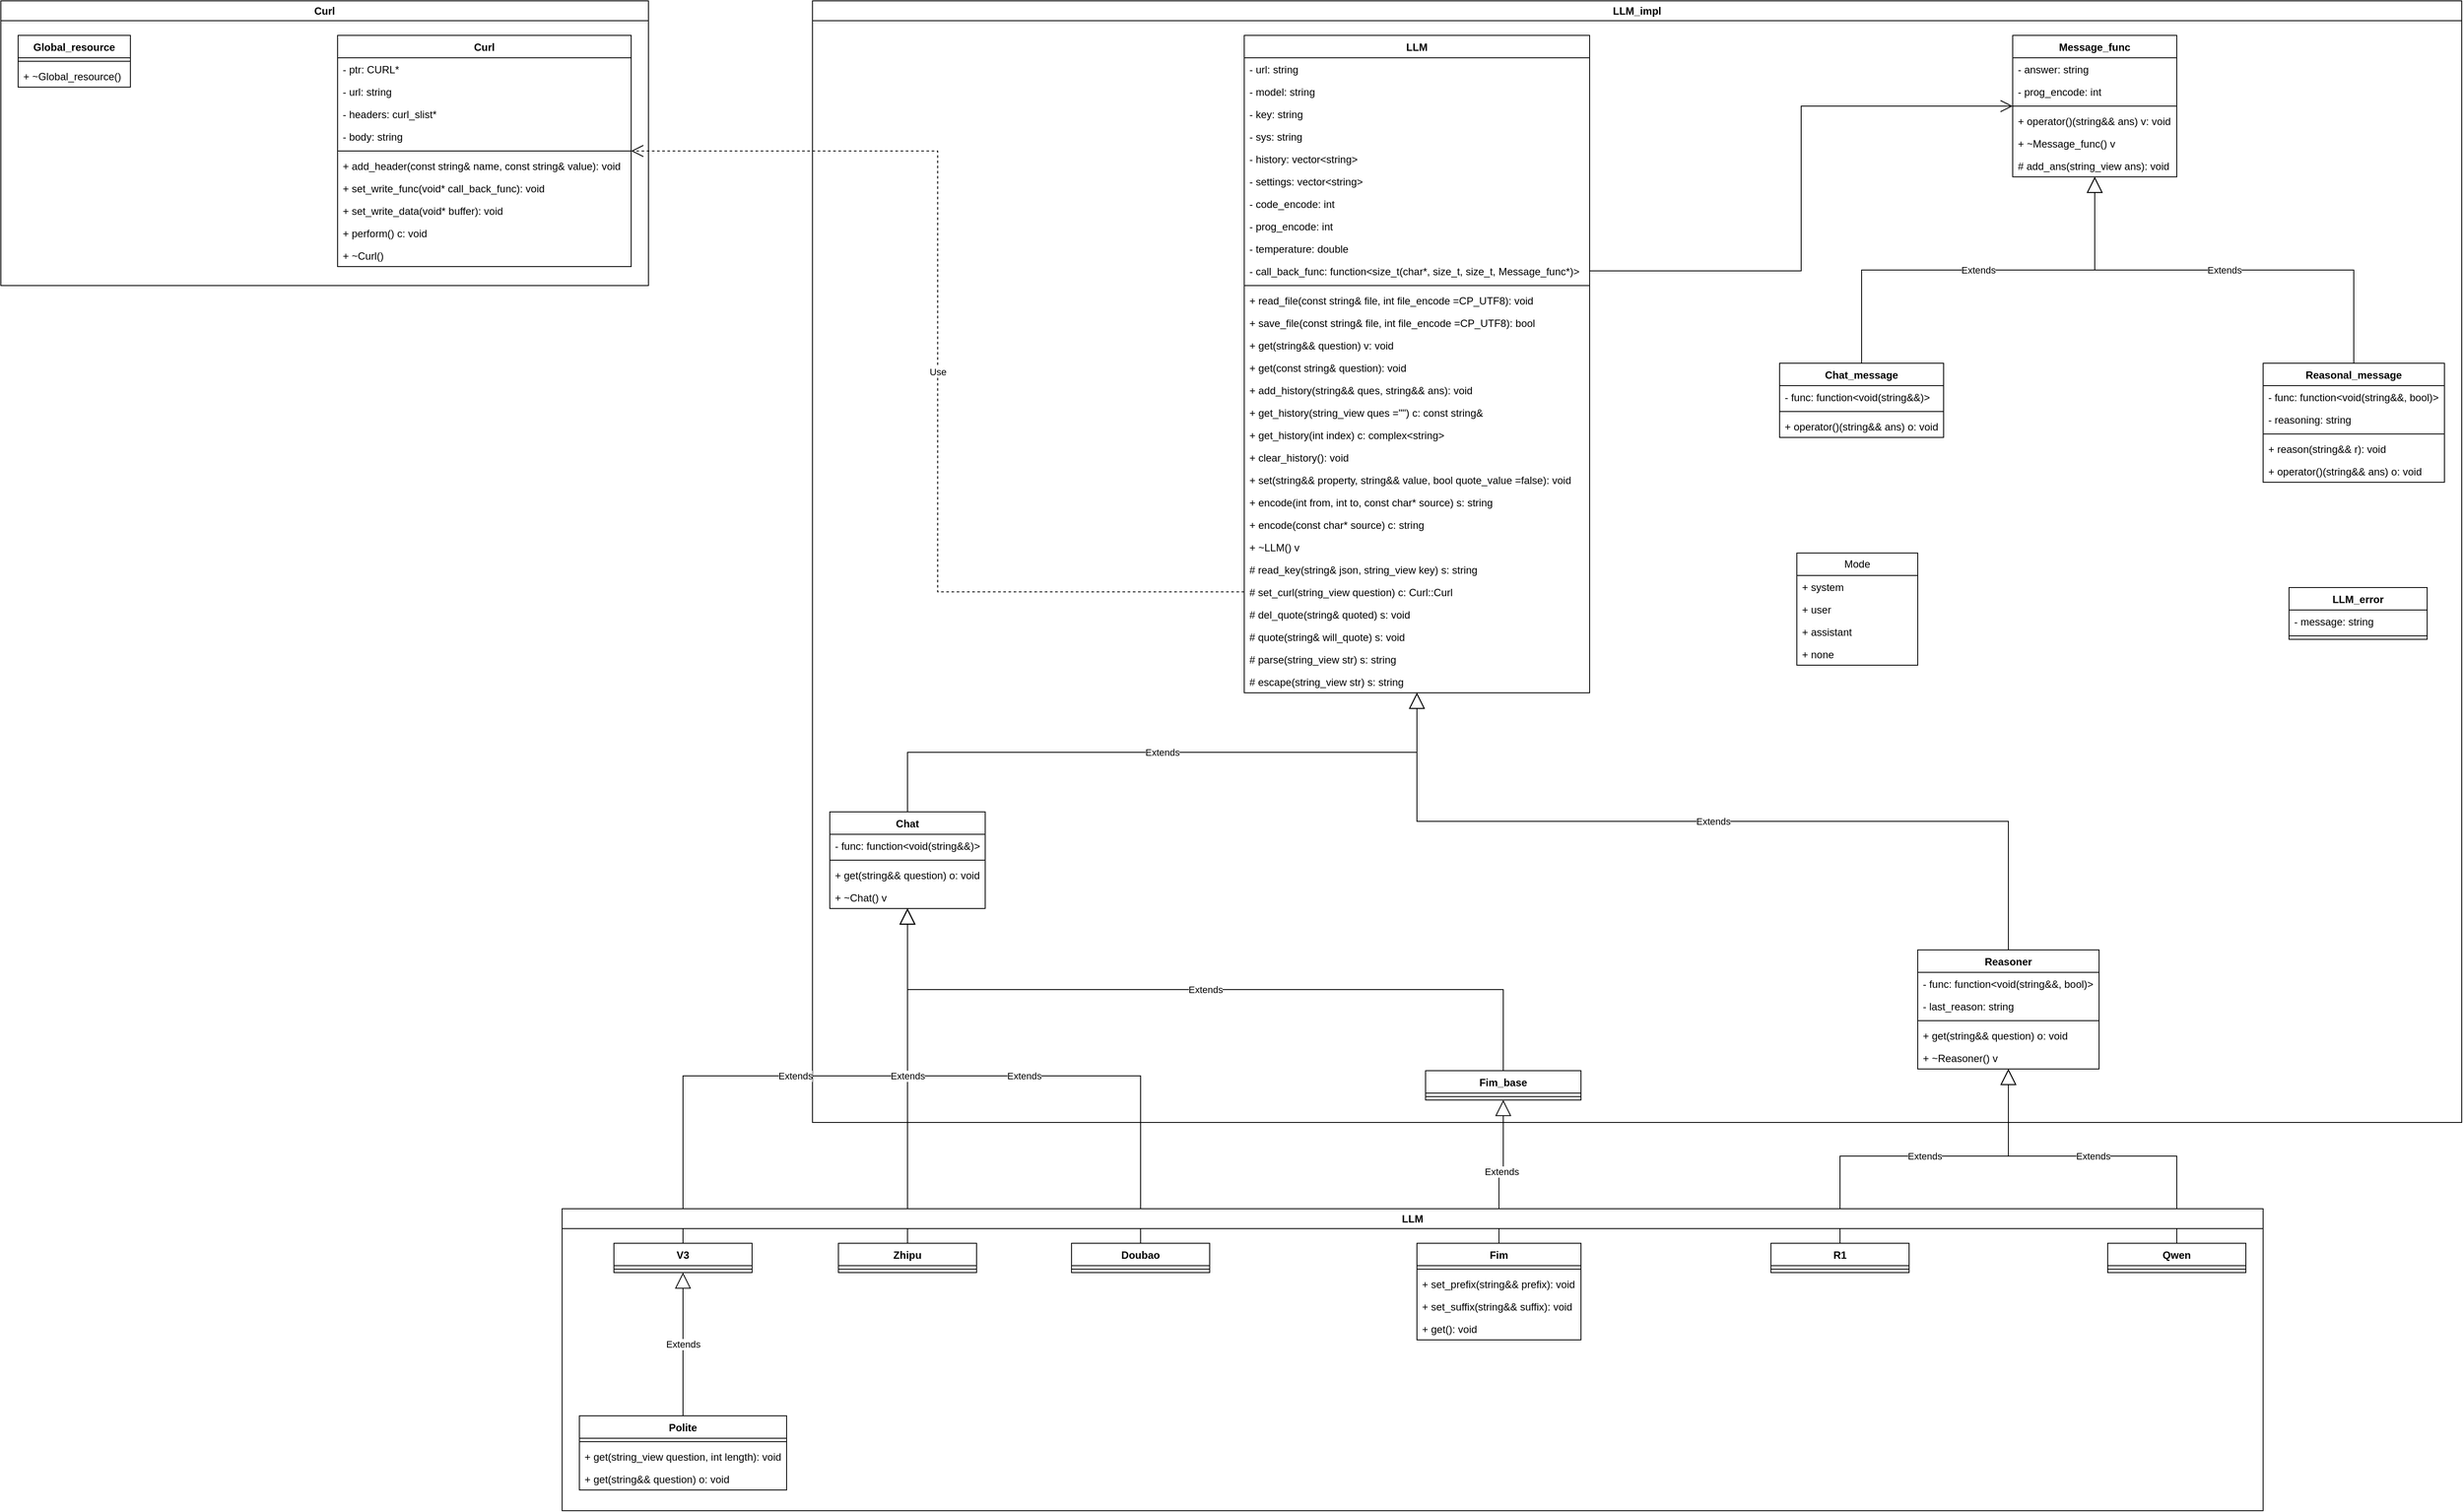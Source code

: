 <mxfile version="26.2.2">
  <diagram name="第 1 页" id="0Fz2xMqYiWQXHg6XFXgm">
    <mxGraphModel dx="1215" dy="722" grid="1" gridSize="10" guides="1" tooltips="1" connect="1" arrows="1" fold="1" page="1" pageScale="1" pageWidth="2890" pageHeight="1770" math="0" shadow="0">
      <root>
        <mxCell id="0" />
        <mxCell id="1" parent="0" />
        <mxCell id="ywsu2b5gY1GtUtESRe7v-1" value="LLM_impl" style="swimlane;whiteSpace=wrap;html=1;" parent="1" vertex="1">
          <mxGeometry x="960" y="10" width="1910" height="1300" as="geometry" />
        </mxCell>
        <mxCell id="ywsu2b5gY1GtUtESRe7v-17" value="LLM" style="swimlane;fontStyle=1;align=center;verticalAlign=top;childLayout=stackLayout;horizontal=1;startSize=26;horizontalStack=0;resizeParent=1;resizeParentMax=0;resizeLast=0;collapsible=1;marginBottom=0;whiteSpace=wrap;html=1;" parent="ywsu2b5gY1GtUtESRe7v-1" vertex="1">
          <mxGeometry x="500" y="40" width="400" height="762" as="geometry" />
        </mxCell>
        <mxCell id="ywsu2b5gY1GtUtESRe7v-41" value="- url: string" style="text;strokeColor=none;fillColor=none;align=left;verticalAlign=top;spacingLeft=4;spacingRight=4;overflow=hidden;rotatable=0;points=[[0,0.5],[1,0.5]];portConstraint=eastwest;whiteSpace=wrap;html=1;" parent="ywsu2b5gY1GtUtESRe7v-17" vertex="1">
          <mxGeometry y="26" width="400" height="26" as="geometry" />
        </mxCell>
        <mxCell id="ywsu2b5gY1GtUtESRe7v-42" value="- model: string" style="text;strokeColor=none;fillColor=none;align=left;verticalAlign=top;spacingLeft=4;spacingRight=4;overflow=hidden;rotatable=0;points=[[0,0.5],[1,0.5]];portConstraint=eastwest;whiteSpace=wrap;html=1;" parent="ywsu2b5gY1GtUtESRe7v-17" vertex="1">
          <mxGeometry y="52" width="400" height="26" as="geometry" />
        </mxCell>
        <mxCell id="ywsu2b5gY1GtUtESRe7v-13" value="- key: string" style="text;strokeColor=none;fillColor=none;align=left;verticalAlign=top;spacingLeft=4;spacingRight=4;overflow=hidden;rotatable=0;points=[[0,0.5],[1,0.5]];portConstraint=eastwest;whiteSpace=wrap;html=1;" parent="ywsu2b5gY1GtUtESRe7v-17" vertex="1">
          <mxGeometry y="78" width="400" height="26" as="geometry" />
        </mxCell>
        <mxCell id="ywsu2b5gY1GtUtESRe7v-10" value="- sys: string" style="text;strokeColor=none;fillColor=none;align=left;verticalAlign=top;spacingLeft=4;spacingRight=4;overflow=hidden;rotatable=0;points=[[0,0.5],[1,0.5]];portConstraint=eastwest;whiteSpace=wrap;html=1;" parent="ywsu2b5gY1GtUtESRe7v-17" vertex="1">
          <mxGeometry y="104" width="400" height="26" as="geometry" />
        </mxCell>
        <mxCell id="ywsu2b5gY1GtUtESRe7v-11" value="- history: vector&amp;lt;string&amp;gt;" style="text;strokeColor=none;fillColor=none;align=left;verticalAlign=top;spacingLeft=4;spacingRight=4;overflow=hidden;rotatable=0;points=[[0,0.5],[1,0.5]];portConstraint=eastwest;whiteSpace=wrap;html=1;" parent="ywsu2b5gY1GtUtESRe7v-17" vertex="1">
          <mxGeometry y="130" width="400" height="26" as="geometry" />
        </mxCell>
        <mxCell id="w2g_JNVMpqsvYqqWamAe-5" value="- settings: vector&amp;lt;string&amp;gt;" style="text;strokeColor=none;fillColor=none;align=left;verticalAlign=top;spacingLeft=4;spacingRight=4;overflow=hidden;rotatable=0;points=[[0,0.5],[1,0.5]];portConstraint=eastwest;whiteSpace=wrap;html=1;" parent="ywsu2b5gY1GtUtESRe7v-17" vertex="1">
          <mxGeometry y="156" width="400" height="26" as="geometry" />
        </mxCell>
        <mxCell id="ywsu2b5gY1GtUtESRe7v-21" value="- code_encode: int" style="text;strokeColor=none;fillColor=none;align=left;verticalAlign=top;spacingLeft=4;spacingRight=4;overflow=hidden;rotatable=0;points=[[0,0.5],[1,0.5]];portConstraint=eastwest;whiteSpace=wrap;html=1;" parent="ywsu2b5gY1GtUtESRe7v-17" vertex="1">
          <mxGeometry y="182" width="400" height="26" as="geometry" />
        </mxCell>
        <mxCell id="ywsu2b5gY1GtUtESRe7v-22" value="- prog_encode: int" style="text;strokeColor=none;fillColor=none;align=left;verticalAlign=top;spacingLeft=4;spacingRight=4;overflow=hidden;rotatable=0;points=[[0,0.5],[1,0.5]];portConstraint=eastwest;whiteSpace=wrap;html=1;" parent="ywsu2b5gY1GtUtESRe7v-17" vertex="1">
          <mxGeometry y="208" width="400" height="26" as="geometry" />
        </mxCell>
        <mxCell id="Sbwy4haZQLD8LaejK8hg-5" value="- temperature: double" style="text;strokeColor=none;fillColor=none;align=left;verticalAlign=top;spacingLeft=4;spacingRight=4;overflow=hidden;rotatable=0;points=[[0,0.5],[1,0.5]];portConstraint=eastwest;whiteSpace=wrap;html=1;" parent="ywsu2b5gY1GtUtESRe7v-17" vertex="1">
          <mxGeometry y="234" width="400" height="26" as="geometry" />
        </mxCell>
        <mxCell id="w2g_JNVMpqsvYqqWamAe-3" value="- call_back_func: function&amp;lt;size_t(char*, size_t, size_t, Message_func*)&amp;gt;" style="text;strokeColor=none;fillColor=none;align=left;verticalAlign=top;spacingLeft=4;spacingRight=4;overflow=hidden;rotatable=0;points=[[0,0.5],[1,0.5]];portConstraint=eastwest;whiteSpace=wrap;html=1;" parent="ywsu2b5gY1GtUtESRe7v-17" vertex="1">
          <mxGeometry y="260" width="400" height="26" as="geometry" />
        </mxCell>
        <mxCell id="ywsu2b5gY1GtUtESRe7v-19" value="" style="line;strokeWidth=1;fillColor=none;align=left;verticalAlign=middle;spacingTop=-1;spacingLeft=3;spacingRight=3;rotatable=0;labelPosition=right;points=[];portConstraint=eastwest;strokeColor=inherit;" parent="ywsu2b5gY1GtUtESRe7v-17" vertex="1">
          <mxGeometry y="286" width="400" height="8" as="geometry" />
        </mxCell>
        <mxCell id="ZyiQpBQJQdyLQ-2Li9T6-1" value="+ read_file(const string&amp;amp; file, int file_encode =CP_UTF8): void" style="text;strokeColor=none;fillColor=none;align=left;verticalAlign=top;spacingLeft=4;spacingRight=4;overflow=hidden;rotatable=0;points=[[0,0.5],[1,0.5]];portConstraint=eastwest;whiteSpace=wrap;html=1;" parent="ywsu2b5gY1GtUtESRe7v-17" vertex="1">
          <mxGeometry y="294" width="400" height="26" as="geometry" />
        </mxCell>
        <mxCell id="Ejq6nPaKFPBVBMgD5BV8-4" value="+ save_file(const string&amp;amp; file, int file_encode =CP_UTF8): bool" style="text;strokeColor=none;fillColor=none;align=left;verticalAlign=top;spacingLeft=4;spacingRight=4;overflow=hidden;rotatable=0;points=[[0,0.5],[1,0.5]];portConstraint=eastwest;whiteSpace=wrap;html=1;" parent="ywsu2b5gY1GtUtESRe7v-17" vertex="1">
          <mxGeometry y="320" width="400" height="26" as="geometry" />
        </mxCell>
        <mxCell id="ywsu2b5gY1GtUtESRe7v-15" value="+ get(string&amp;amp;&amp;amp; question) v: void" style="text;strokeColor=none;fillColor=none;align=left;verticalAlign=top;spacingLeft=4;spacingRight=4;overflow=hidden;rotatable=0;points=[[0,0.5],[1,0.5]];portConstraint=eastwest;whiteSpace=wrap;html=1;" parent="ywsu2b5gY1GtUtESRe7v-17" vertex="1">
          <mxGeometry y="346" width="400" height="26" as="geometry" />
        </mxCell>
        <mxCell id="w2g_JNVMpqsvYqqWamAe-1" value="+ get(const string&amp;amp; question): void" style="text;strokeColor=none;fillColor=none;align=left;verticalAlign=top;spacingLeft=4;spacingRight=4;overflow=hidden;rotatable=0;points=[[0,0.5],[1,0.5]];portConstraint=eastwest;whiteSpace=wrap;html=1;" parent="ywsu2b5gY1GtUtESRe7v-17" vertex="1">
          <mxGeometry y="372" width="400" height="26" as="geometry" />
        </mxCell>
        <mxCell id="ywsu2b5gY1GtUtESRe7v-30" value="+ add_history(string&amp;amp;&amp;amp; ques, string&amp;amp;&amp;amp; ans): void" style="text;strokeColor=none;fillColor=none;align=left;verticalAlign=top;spacingLeft=4;spacingRight=4;overflow=hidden;rotatable=0;points=[[0,0.5],[1,0.5]];portConstraint=eastwest;whiteSpace=wrap;html=1;" parent="ywsu2b5gY1GtUtESRe7v-17" vertex="1">
          <mxGeometry y="398" width="400" height="26" as="geometry" />
        </mxCell>
        <mxCell id="ywsu2b5gY1GtUtESRe7v-31" value="+ get_history(string_view ques =&quot;&quot;) c: const string&amp;amp;" style="text;strokeColor=none;fillColor=none;align=left;verticalAlign=top;spacingLeft=4;spacingRight=4;overflow=hidden;rotatable=0;points=[[0,0.5],[1,0.5]];portConstraint=eastwest;whiteSpace=wrap;html=1;" parent="ywsu2b5gY1GtUtESRe7v-17" vertex="1">
          <mxGeometry y="424" width="400" height="26" as="geometry" />
        </mxCell>
        <mxCell id="RVJs368cfT7RZ8uuOFjI-5" value="+ get_history(int index) c: complex&amp;lt;string&amp;gt;" style="text;strokeColor=none;fillColor=none;align=left;verticalAlign=top;spacingLeft=4;spacingRight=4;overflow=hidden;rotatable=0;points=[[0,0.5],[1,0.5]];portConstraint=eastwest;whiteSpace=wrap;html=1;" parent="ywsu2b5gY1GtUtESRe7v-17" vertex="1">
          <mxGeometry y="450" width="400" height="26" as="geometry" />
        </mxCell>
        <mxCell id="95Ql5JUUG672h5jFgxyy-1" value="+ clear_history(): void" style="text;strokeColor=none;fillColor=none;align=left;verticalAlign=top;spacingLeft=4;spacingRight=4;overflow=hidden;rotatable=0;points=[[0,0.5],[1,0.5]];portConstraint=eastwest;whiteSpace=wrap;html=1;" parent="ywsu2b5gY1GtUtESRe7v-17" vertex="1">
          <mxGeometry y="476" width="400" height="26" as="geometry" />
        </mxCell>
        <mxCell id="0rQvxn34ivzfhwYleM4P-1" value="+ set(string&amp;amp;&amp;amp; property, string&amp;amp;&amp;amp; value, bool quote_value =false): void" style="text;strokeColor=none;fillColor=none;align=left;verticalAlign=top;spacingLeft=4;spacingRight=4;overflow=hidden;rotatable=0;points=[[0,0.5],[1,0.5]];portConstraint=eastwest;whiteSpace=wrap;html=1;" parent="ywsu2b5gY1GtUtESRe7v-17" vertex="1">
          <mxGeometry y="502" width="400" height="26" as="geometry" />
        </mxCell>
        <mxCell id="Ejq6nPaKFPBVBMgD5BV8-5" value="+ encode(int from, int to, const char* source) s: string" style="text;strokeColor=none;fillColor=none;align=left;verticalAlign=top;spacingLeft=4;spacingRight=4;overflow=hidden;rotatable=0;points=[[0,0.5],[1,0.5]];portConstraint=eastwest;whiteSpace=wrap;html=1;" parent="ywsu2b5gY1GtUtESRe7v-17" vertex="1">
          <mxGeometry y="528" width="400" height="26" as="geometry" />
        </mxCell>
        <mxCell id="Ejq6nPaKFPBVBMgD5BV8-6" value="+ encode(const char* source) c: string" style="text;strokeColor=none;fillColor=none;align=left;verticalAlign=top;spacingLeft=4;spacingRight=4;overflow=hidden;rotatable=0;points=[[0,0.5],[1,0.5]];portConstraint=eastwest;whiteSpace=wrap;html=1;" parent="ywsu2b5gY1GtUtESRe7v-17" vertex="1">
          <mxGeometry y="554" width="400" height="26" as="geometry" />
        </mxCell>
        <mxCell id="ywsu2b5gY1GtUtESRe7v-40" value="+ ~LLM() v" style="text;strokeColor=none;fillColor=none;align=left;verticalAlign=top;spacingLeft=4;spacingRight=4;overflow=hidden;rotatable=0;points=[[0,0.5],[1,0.5]];portConstraint=eastwest;whiteSpace=wrap;html=1;" parent="ywsu2b5gY1GtUtESRe7v-17" vertex="1">
          <mxGeometry y="580" width="400" height="26" as="geometry" />
        </mxCell>
        <mxCell id="ywsu2b5gY1GtUtESRe7v-29" value="# read_key(string&amp;amp; json, string_view key) s: string" style="text;strokeColor=none;fillColor=none;align=left;verticalAlign=top;spacingLeft=4;spacingRight=4;overflow=hidden;rotatable=0;points=[[0,0.5],[1,0.5]];portConstraint=eastwest;whiteSpace=wrap;html=1;" parent="ywsu2b5gY1GtUtESRe7v-17" vertex="1">
          <mxGeometry y="606" width="400" height="26" as="geometry" />
        </mxCell>
        <mxCell id="ywsu2b5gY1GtUtESRe7v-44" value="# set_curl(string_view question) c: Curl::Curl" style="text;strokeColor=none;fillColor=none;align=left;verticalAlign=top;spacingLeft=4;spacingRight=4;overflow=hidden;rotatable=0;points=[[0,0.5],[1,0.5]];portConstraint=eastwest;whiteSpace=wrap;html=1;" parent="ywsu2b5gY1GtUtESRe7v-17" vertex="1">
          <mxGeometry y="632" width="400" height="26" as="geometry" />
        </mxCell>
        <mxCell id="w2g_JNVMpqsvYqqWamAe-7" value="# del_quote(string&amp;amp; quoted) s: void" style="text;strokeColor=none;fillColor=none;align=left;verticalAlign=top;spacingLeft=4;spacingRight=4;overflow=hidden;rotatable=0;points=[[0,0.5],[1,0.5]];portConstraint=eastwest;whiteSpace=wrap;html=1;" parent="ywsu2b5gY1GtUtESRe7v-17" vertex="1">
          <mxGeometry y="658" width="400" height="26" as="geometry" />
        </mxCell>
        <mxCell id="95Ql5JUUG672h5jFgxyy-2" value="# quote(string&amp;amp; will_quote) s: void" style="text;strokeColor=none;fillColor=none;align=left;verticalAlign=top;spacingLeft=4;spacingRight=4;overflow=hidden;rotatable=0;points=[[0,0.5],[1,0.5]];portConstraint=eastwest;whiteSpace=wrap;html=1;" parent="ywsu2b5gY1GtUtESRe7v-17" vertex="1">
          <mxGeometry y="684" width="400" height="26" as="geometry" />
        </mxCell>
        <mxCell id="Ejq6nPaKFPBVBMgD5BV8-8" value="# parse(string_view str) s: string" style="text;strokeColor=none;fillColor=none;align=left;verticalAlign=top;spacingLeft=4;spacingRight=4;overflow=hidden;rotatable=0;points=[[0,0.5],[1,0.5]];portConstraint=eastwest;whiteSpace=wrap;html=1;" parent="ywsu2b5gY1GtUtESRe7v-17" vertex="1">
          <mxGeometry y="710" width="400" height="26" as="geometry" />
        </mxCell>
        <mxCell id="bIkaaEXYVbdYdx_1ihEs-25" value="# escape(string_view str) s: string" style="text;strokeColor=none;fillColor=none;align=left;verticalAlign=top;spacingLeft=4;spacingRight=4;overflow=hidden;rotatable=0;points=[[0,0.5],[1,0.5]];portConstraint=eastwest;whiteSpace=wrap;html=1;" parent="ywsu2b5gY1GtUtESRe7v-17" vertex="1">
          <mxGeometry y="736" width="400" height="26" as="geometry" />
        </mxCell>
        <mxCell id="ywsu2b5gY1GtUtESRe7v-24" value="Chat" style="swimlane;fontStyle=1;align=center;verticalAlign=top;childLayout=stackLayout;horizontal=1;startSize=26;horizontalStack=0;resizeParent=1;resizeParentMax=0;resizeLast=0;collapsible=1;marginBottom=0;whiteSpace=wrap;html=1;" parent="ywsu2b5gY1GtUtESRe7v-1" vertex="1">
          <mxGeometry x="20" y="940" width="180" height="112" as="geometry" />
        </mxCell>
        <mxCell id="ywsu2b5gY1GtUtESRe7v-28" value="- func: function&amp;lt;void(string&amp;amp;&amp;amp;)&amp;gt;" style="text;strokeColor=none;fillColor=none;align=left;verticalAlign=top;spacingLeft=4;spacingRight=4;overflow=hidden;rotatable=0;points=[[0,0.5],[1,0.5]];portConstraint=eastwest;whiteSpace=wrap;html=1;" parent="ywsu2b5gY1GtUtESRe7v-24" vertex="1">
          <mxGeometry y="26" width="180" height="26" as="geometry" />
        </mxCell>
        <mxCell id="ywsu2b5gY1GtUtESRe7v-26" value="" style="line;strokeWidth=1;fillColor=none;align=left;verticalAlign=middle;spacingTop=-1;spacingLeft=3;spacingRight=3;rotatable=0;labelPosition=right;points=[];portConstraint=eastwest;strokeColor=inherit;" parent="ywsu2b5gY1GtUtESRe7v-24" vertex="1">
          <mxGeometry y="52" width="180" height="8" as="geometry" />
        </mxCell>
        <mxCell id="ywsu2b5gY1GtUtESRe7v-27" value="+ get(string&amp;amp;&amp;amp; question) o: void" style="text;strokeColor=none;fillColor=none;align=left;verticalAlign=top;spacingLeft=4;spacingRight=4;overflow=hidden;rotatable=0;points=[[0,0.5],[1,0.5]];portConstraint=eastwest;whiteSpace=wrap;html=1;" parent="ywsu2b5gY1GtUtESRe7v-24" vertex="1">
          <mxGeometry y="60" width="180" height="26" as="geometry" />
        </mxCell>
        <mxCell id="ywsu2b5gY1GtUtESRe7v-47" value="+ ~Chat() v" style="text;strokeColor=none;fillColor=none;align=left;verticalAlign=top;spacingLeft=4;spacingRight=4;overflow=hidden;rotatable=0;points=[[0,0.5],[1,0.5]];portConstraint=eastwest;whiteSpace=wrap;html=1;" parent="ywsu2b5gY1GtUtESRe7v-24" vertex="1">
          <mxGeometry y="86" width="180" height="26" as="geometry" />
        </mxCell>
        <mxCell id="bIkaaEXYVbdYdx_1ihEs-1" value="Reasonal_message" style="swimlane;fontStyle=1;align=center;verticalAlign=top;childLayout=stackLayout;horizontal=1;startSize=26;horizontalStack=0;resizeParent=1;resizeParentMax=0;resizeLast=0;collapsible=1;marginBottom=0;whiteSpace=wrap;html=1;" parent="ywsu2b5gY1GtUtESRe7v-1" vertex="1">
          <mxGeometry x="1680" y="420" width="210" height="138" as="geometry" />
        </mxCell>
        <mxCell id="bIkaaEXYVbdYdx_1ihEs-2" value="- func: function&amp;lt;void(string&amp;amp;&amp;amp;, bool)&amp;gt;" style="text;strokeColor=none;fillColor=none;align=left;verticalAlign=top;spacingLeft=4;spacingRight=4;overflow=hidden;rotatable=0;points=[[0,0.5],[1,0.5]];portConstraint=eastwest;whiteSpace=wrap;html=1;" parent="bIkaaEXYVbdYdx_1ihEs-1" vertex="1">
          <mxGeometry y="26" width="210" height="26" as="geometry" />
        </mxCell>
        <mxCell id="bIkaaEXYVbdYdx_1ihEs-17" value="- reasoning: string" style="text;strokeColor=none;fillColor=none;align=left;verticalAlign=top;spacingLeft=4;spacingRight=4;overflow=hidden;rotatable=0;points=[[0,0.5],[1,0.5]];portConstraint=eastwest;whiteSpace=wrap;html=1;" parent="bIkaaEXYVbdYdx_1ihEs-1" vertex="1">
          <mxGeometry y="52" width="210" height="26" as="geometry" />
        </mxCell>
        <mxCell id="bIkaaEXYVbdYdx_1ihEs-3" value="" style="line;strokeWidth=1;fillColor=none;align=left;verticalAlign=middle;spacingTop=-1;spacingLeft=3;spacingRight=3;rotatable=0;labelPosition=right;points=[];portConstraint=eastwest;strokeColor=inherit;" parent="bIkaaEXYVbdYdx_1ihEs-1" vertex="1">
          <mxGeometry y="78" width="210" height="8" as="geometry" />
        </mxCell>
        <mxCell id="bIkaaEXYVbdYdx_1ihEs-4" value="+ reason(string&amp;amp;&amp;amp; r): void" style="text;strokeColor=none;fillColor=none;align=left;verticalAlign=top;spacingLeft=4;spacingRight=4;overflow=hidden;rotatable=0;points=[[0,0.5],[1,0.5]];portConstraint=eastwest;whiteSpace=wrap;html=1;" parent="bIkaaEXYVbdYdx_1ihEs-1" vertex="1">
          <mxGeometry y="86" width="210" height="26" as="geometry" />
        </mxCell>
        <mxCell id="bIkaaEXYVbdYdx_1ihEs-20" value="+ operator()(string&amp;amp;&amp;amp; ans) o: void" style="text;strokeColor=none;fillColor=none;align=left;verticalAlign=top;spacingLeft=4;spacingRight=4;overflow=hidden;rotatable=0;points=[[0,0.5],[1,0.5]];portConstraint=eastwest;whiteSpace=wrap;html=1;" parent="bIkaaEXYVbdYdx_1ihEs-1" vertex="1">
          <mxGeometry y="112" width="210" height="26" as="geometry" />
        </mxCell>
        <mxCell id="bIkaaEXYVbdYdx_1ihEs-6" value="Message_func" style="swimlane;fontStyle=1;align=center;verticalAlign=top;childLayout=stackLayout;horizontal=1;startSize=26;horizontalStack=0;resizeParent=1;resizeParentMax=0;resizeLast=0;collapsible=1;marginBottom=0;whiteSpace=wrap;html=1;" parent="ywsu2b5gY1GtUtESRe7v-1" vertex="1">
          <mxGeometry x="1390" y="40" width="190" height="164" as="geometry" />
        </mxCell>
        <mxCell id="bIkaaEXYVbdYdx_1ihEs-7" value="- answer: string" style="text;strokeColor=none;fillColor=none;align=left;verticalAlign=top;spacingLeft=4;spacingRight=4;overflow=hidden;rotatable=0;points=[[0,0.5],[1,0.5]];portConstraint=eastwest;whiteSpace=wrap;html=1;" parent="bIkaaEXYVbdYdx_1ihEs-6" vertex="1">
          <mxGeometry y="26" width="190" height="26" as="geometry" />
        </mxCell>
        <mxCell id="A4o25KSkD1Gt-6SIoHI8-6" value="- prog_encode: int" style="text;strokeColor=none;fillColor=none;align=left;verticalAlign=top;spacingLeft=4;spacingRight=4;overflow=hidden;rotatable=0;points=[[0,0.5],[1,0.5]];portConstraint=eastwest;whiteSpace=wrap;html=1;" parent="bIkaaEXYVbdYdx_1ihEs-6" vertex="1">
          <mxGeometry y="52" width="190" height="26" as="geometry" />
        </mxCell>
        <mxCell id="bIkaaEXYVbdYdx_1ihEs-8" value="" style="line;strokeWidth=1;fillColor=none;align=left;verticalAlign=middle;spacingTop=-1;spacingLeft=3;spacingRight=3;rotatable=0;labelPosition=right;points=[];portConstraint=eastwest;strokeColor=inherit;" parent="bIkaaEXYVbdYdx_1ihEs-6" vertex="1">
          <mxGeometry y="78" width="190" height="8" as="geometry" />
        </mxCell>
        <mxCell id="bIkaaEXYVbdYdx_1ihEs-16" value="+ operator()(string&amp;amp;&amp;amp; ans) v: void" style="text;strokeColor=none;fillColor=none;align=left;verticalAlign=top;spacingLeft=4;spacingRight=4;overflow=hidden;rotatable=0;points=[[0,0.5],[1,0.5]];portConstraint=eastwest;whiteSpace=wrap;html=1;" parent="bIkaaEXYVbdYdx_1ihEs-6" vertex="1">
          <mxGeometry y="86" width="190" height="26" as="geometry" />
        </mxCell>
        <mxCell id="bIkaaEXYVbdYdx_1ihEs-18" value="+ ~Message_func() v" style="text;strokeColor=none;fillColor=none;align=left;verticalAlign=top;spacingLeft=4;spacingRight=4;overflow=hidden;rotatable=0;points=[[0,0.5],[1,0.5]];portConstraint=eastwest;whiteSpace=wrap;html=1;" parent="bIkaaEXYVbdYdx_1ihEs-6" vertex="1">
          <mxGeometry y="112" width="190" height="26" as="geometry" />
        </mxCell>
        <mxCell id="Ejq6nPaKFPBVBMgD5BV8-1" value="# add_ans(string_view ans): void" style="text;strokeColor=none;fillColor=none;align=left;verticalAlign=top;spacingLeft=4;spacingRight=4;overflow=hidden;rotatable=0;points=[[0,0.5],[1,0.5]];portConstraint=eastwest;whiteSpace=wrap;html=1;" parent="bIkaaEXYVbdYdx_1ihEs-6" vertex="1">
          <mxGeometry y="138" width="190" height="26" as="geometry" />
        </mxCell>
        <mxCell id="bIkaaEXYVbdYdx_1ihEs-11" value="Chat_message" style="swimlane;fontStyle=1;align=center;verticalAlign=top;childLayout=stackLayout;horizontal=1;startSize=26;horizontalStack=0;resizeParent=1;resizeParentMax=0;resizeLast=0;collapsible=1;marginBottom=0;whiteSpace=wrap;html=1;" parent="ywsu2b5gY1GtUtESRe7v-1" vertex="1">
          <mxGeometry x="1120" y="420" width="190" height="86" as="geometry" />
        </mxCell>
        <mxCell id="Ejq6nPaKFPBVBMgD5BV8-2" value="- func: function&amp;lt;void(string&amp;amp;&amp;amp;)&amp;gt;" style="text;strokeColor=none;fillColor=none;align=left;verticalAlign=top;spacingLeft=4;spacingRight=4;overflow=hidden;rotatable=0;points=[[0,0.5],[1,0.5]];portConstraint=eastwest;whiteSpace=wrap;html=1;" parent="bIkaaEXYVbdYdx_1ihEs-11" vertex="1">
          <mxGeometry y="26" width="190" height="26" as="geometry" />
        </mxCell>
        <mxCell id="bIkaaEXYVbdYdx_1ihEs-14" value="" style="line;strokeWidth=1;fillColor=none;align=left;verticalAlign=middle;spacingTop=-1;spacingLeft=3;spacingRight=3;rotatable=0;labelPosition=right;points=[];portConstraint=eastwest;strokeColor=inherit;" parent="bIkaaEXYVbdYdx_1ihEs-11" vertex="1">
          <mxGeometry y="52" width="190" height="8" as="geometry" />
        </mxCell>
        <mxCell id="bIkaaEXYVbdYdx_1ihEs-19" value="+ operator()(string&amp;amp;&amp;amp; ans) o: void" style="text;strokeColor=none;fillColor=none;align=left;verticalAlign=top;spacingLeft=4;spacingRight=4;overflow=hidden;rotatable=0;points=[[0,0.5],[1,0.5]];portConstraint=eastwest;whiteSpace=wrap;html=1;" parent="bIkaaEXYVbdYdx_1ihEs-11" vertex="1">
          <mxGeometry y="60" width="190" height="26" as="geometry" />
        </mxCell>
        <mxCell id="bIkaaEXYVbdYdx_1ihEs-21" value="Extends" style="endArrow=block;endSize=16;endFill=0;html=1;rounded=0;edgeStyle=elbowEdgeStyle;elbow=vertical;" parent="ywsu2b5gY1GtUtESRe7v-1" source="bIkaaEXYVbdYdx_1ihEs-11" target="bIkaaEXYVbdYdx_1ihEs-6" edge="1">
          <mxGeometry width="160" relative="1" as="geometry">
            <mxPoint x="720" y="518" as="sourcePoint" />
            <mxPoint x="880" y="518" as="targetPoint" />
          </mxGeometry>
        </mxCell>
        <mxCell id="bIkaaEXYVbdYdx_1ihEs-22" value="Extends" style="endArrow=block;endSize=16;endFill=0;html=1;rounded=0;edgeStyle=elbowEdgeStyle;elbow=vertical;" parent="ywsu2b5gY1GtUtESRe7v-1" source="bIkaaEXYVbdYdx_1ihEs-1" target="bIkaaEXYVbdYdx_1ihEs-6" edge="1">
          <mxGeometry width="160" relative="1" as="geometry">
            <mxPoint x="1088" y="448" as="sourcePoint" />
            <mxPoint x="1247" y="318" as="targetPoint" />
          </mxGeometry>
        </mxCell>
        <mxCell id="bIkaaEXYVbdYdx_1ihEs-26" value="Extends" style="endArrow=block;endSize=16;endFill=0;html=1;rounded=0;edgeStyle=elbowEdgeStyle;elbow=vertical;" parent="ywsu2b5gY1GtUtESRe7v-1" source="ywsu2b5gY1GtUtESRe7v-24" target="ywsu2b5gY1GtUtESRe7v-17" edge="1">
          <mxGeometry width="160" relative="1" as="geometry">
            <mxPoint x="330" y="878" as="sourcePoint" />
            <mxPoint x="610" y="748" as="targetPoint" />
          </mxGeometry>
        </mxCell>
        <mxCell id="cn923fJOcucfda_4iML7-11" value="" style="endArrow=open;endFill=1;endSize=12;html=1;rounded=0;edgeStyle=elbowEdgeStyle;" parent="ywsu2b5gY1GtUtESRe7v-1" source="w2g_JNVMpqsvYqqWamAe-3" target="bIkaaEXYVbdYdx_1ihEs-6" edge="1">
          <mxGeometry width="160" relative="1" as="geometry">
            <mxPoint x="1020" y="330" as="sourcePoint" />
            <mxPoint x="1180" y="330" as="targetPoint" />
          </mxGeometry>
        </mxCell>
        <mxCell id="ywsu2b5gY1GtUtESRe7v-2" value="Reasoner" style="swimlane;fontStyle=1;align=center;verticalAlign=top;childLayout=stackLayout;horizontal=1;startSize=26;horizontalStack=0;resizeParent=1;resizeParentMax=0;resizeLast=0;collapsible=1;marginBottom=0;whiteSpace=wrap;html=1;" parent="ywsu2b5gY1GtUtESRe7v-1" vertex="1">
          <mxGeometry x="1280" y="1100" width="210" height="138" as="geometry" />
        </mxCell>
        <mxCell id="ywsu2b5gY1GtUtESRe7v-12" value="- func: function&amp;lt;void(string&amp;amp;&amp;amp;, bool)&amp;gt;" style="text;strokeColor=none;fillColor=none;align=left;verticalAlign=top;spacingLeft=4;spacingRight=4;overflow=hidden;rotatable=0;points=[[0,0.5],[1,0.5]];portConstraint=eastwest;whiteSpace=wrap;html=1;" parent="ywsu2b5gY1GtUtESRe7v-2" vertex="1">
          <mxGeometry y="26" width="210" height="26" as="geometry" />
        </mxCell>
        <mxCell id="bIkaaEXYVbdYdx_1ihEs-23" value="- last_reason: string" style="text;strokeColor=none;fillColor=none;align=left;verticalAlign=top;spacingLeft=4;spacingRight=4;overflow=hidden;rotatable=0;points=[[0,0.5],[1,0.5]];portConstraint=eastwest;whiteSpace=wrap;html=1;" parent="ywsu2b5gY1GtUtESRe7v-2" vertex="1">
          <mxGeometry y="52" width="210" height="26" as="geometry" />
        </mxCell>
        <mxCell id="ywsu2b5gY1GtUtESRe7v-4" value="" style="line;strokeWidth=1;fillColor=none;align=left;verticalAlign=middle;spacingTop=-1;spacingLeft=3;spacingRight=3;rotatable=0;labelPosition=right;points=[];portConstraint=eastwest;strokeColor=inherit;" parent="ywsu2b5gY1GtUtESRe7v-2" vertex="1">
          <mxGeometry y="78" width="210" height="8" as="geometry" />
        </mxCell>
        <mxCell id="ywsu2b5gY1GtUtESRe7v-45" value="+ get(string&amp;amp;&amp;amp; question) o: void" style="text;strokeColor=none;fillColor=none;align=left;verticalAlign=top;spacingLeft=4;spacingRight=4;overflow=hidden;rotatable=0;points=[[0,0.5],[1,0.5]];portConstraint=eastwest;whiteSpace=wrap;html=1;" parent="ywsu2b5gY1GtUtESRe7v-2" vertex="1">
          <mxGeometry y="86" width="210" height="26" as="geometry" />
        </mxCell>
        <mxCell id="ywsu2b5gY1GtUtESRe7v-48" value="+ ~Reasoner() v" style="text;strokeColor=none;fillColor=none;align=left;verticalAlign=top;spacingLeft=4;spacingRight=4;overflow=hidden;rotatable=0;points=[[0,0.5],[1,0.5]];portConstraint=eastwest;whiteSpace=wrap;html=1;" parent="ywsu2b5gY1GtUtESRe7v-2" vertex="1">
          <mxGeometry y="112" width="210" height="26" as="geometry" />
        </mxCell>
        <mxCell id="bIkaaEXYVbdYdx_1ihEs-27" value="Extends" style="endArrow=block;endSize=16;endFill=0;html=1;rounded=0;edgeStyle=elbowEdgeStyle;elbow=vertical;" parent="ywsu2b5gY1GtUtESRe7v-1" source="ywsu2b5gY1GtUtESRe7v-2" target="ywsu2b5gY1GtUtESRe7v-17" edge="1">
          <mxGeometry width="160" relative="1" as="geometry">
            <mxPoint x="900" y="888" as="sourcePoint" />
            <mxPoint x="610" y="748" as="targetPoint" />
          </mxGeometry>
        </mxCell>
        <mxCell id="JuyzNJS-rKhvd0zxC6U3-7" value="LLM_error" style="swimlane;fontStyle=1;align=center;verticalAlign=top;childLayout=stackLayout;horizontal=1;startSize=26;horizontalStack=0;resizeParent=1;resizeParentMax=0;resizeLast=0;collapsible=1;marginBottom=0;whiteSpace=wrap;html=1;" parent="ywsu2b5gY1GtUtESRe7v-1" vertex="1">
          <mxGeometry x="1710" y="680" width="160" height="60" as="geometry" />
        </mxCell>
        <mxCell id="JuyzNJS-rKhvd0zxC6U3-8" value="- message: string" style="text;strokeColor=none;fillColor=none;align=left;verticalAlign=top;spacingLeft=4;spacingRight=4;overflow=hidden;rotatable=0;points=[[0,0.5],[1,0.5]];portConstraint=eastwest;whiteSpace=wrap;html=1;" parent="JuyzNJS-rKhvd0zxC6U3-7" vertex="1">
          <mxGeometry y="26" width="160" height="26" as="geometry" />
        </mxCell>
        <mxCell id="JuyzNJS-rKhvd0zxC6U3-9" value="" style="line;strokeWidth=1;fillColor=none;align=left;verticalAlign=middle;spacingTop=-1;spacingLeft=3;spacingRight=3;rotatable=0;labelPosition=right;points=[];portConstraint=eastwest;strokeColor=inherit;" parent="JuyzNJS-rKhvd0zxC6U3-7" vertex="1">
          <mxGeometry y="52" width="160" height="8" as="geometry" />
        </mxCell>
        <mxCell id="ZyiQpBQJQdyLQ-2Li9T6-6" value="Mode" style="swimlane;fontStyle=0;childLayout=stackLayout;horizontal=1;startSize=26;fillColor=none;horizontalStack=0;resizeParent=1;resizeParentMax=0;resizeLast=0;collapsible=1;marginBottom=0;whiteSpace=wrap;html=1;" parent="ywsu2b5gY1GtUtESRe7v-1" vertex="1">
          <mxGeometry x="1140" y="640" width="140" height="130" as="geometry" />
        </mxCell>
        <mxCell id="ZyiQpBQJQdyLQ-2Li9T6-7" value="+ system" style="text;strokeColor=none;fillColor=none;align=left;verticalAlign=top;spacingLeft=4;spacingRight=4;overflow=hidden;rotatable=0;points=[[0,0.5],[1,0.5]];portConstraint=eastwest;whiteSpace=wrap;html=1;" parent="ZyiQpBQJQdyLQ-2Li9T6-6" vertex="1">
          <mxGeometry y="26" width="140" height="26" as="geometry" />
        </mxCell>
        <mxCell id="ZyiQpBQJQdyLQ-2Li9T6-8" value="+ user" style="text;strokeColor=none;fillColor=none;align=left;verticalAlign=top;spacingLeft=4;spacingRight=4;overflow=hidden;rotatable=0;points=[[0,0.5],[1,0.5]];portConstraint=eastwest;whiteSpace=wrap;html=1;" parent="ZyiQpBQJQdyLQ-2Li9T6-6" vertex="1">
          <mxGeometry y="52" width="140" height="26" as="geometry" />
        </mxCell>
        <mxCell id="ZyiQpBQJQdyLQ-2Li9T6-9" value="+ assistant" style="text;strokeColor=none;fillColor=none;align=left;verticalAlign=top;spacingLeft=4;spacingRight=4;overflow=hidden;rotatable=0;points=[[0,0.5],[1,0.5]];portConstraint=eastwest;whiteSpace=wrap;html=1;" parent="ZyiQpBQJQdyLQ-2Li9T6-6" vertex="1">
          <mxGeometry y="78" width="140" height="26" as="geometry" />
        </mxCell>
        <mxCell id="Ejq6nPaKFPBVBMgD5BV8-3" value="+ none" style="text;strokeColor=none;fillColor=none;align=left;verticalAlign=top;spacingLeft=4;spacingRight=4;overflow=hidden;rotatable=0;points=[[0,0.5],[1,0.5]];portConstraint=eastwest;whiteSpace=wrap;html=1;" parent="ZyiQpBQJQdyLQ-2Li9T6-6" vertex="1">
          <mxGeometry y="104" width="140" height="26" as="geometry" />
        </mxCell>
        <mxCell id="eSMuu9bjX7dN4brodtC9-8" value="Fim_base" style="swimlane;fontStyle=1;align=center;verticalAlign=top;childLayout=stackLayout;horizontal=1;startSize=26;horizontalStack=0;resizeParent=1;resizeParentMax=0;resizeLast=0;collapsible=1;marginBottom=0;whiteSpace=wrap;html=1;" parent="ywsu2b5gY1GtUtESRe7v-1" vertex="1">
          <mxGeometry x="710" y="1240" width="180" height="34" as="geometry" />
        </mxCell>
        <mxCell id="eSMuu9bjX7dN4brodtC9-10" value="" style="line;strokeWidth=1;fillColor=none;align=left;verticalAlign=middle;spacingTop=-1;spacingLeft=3;spacingRight=3;rotatable=0;labelPosition=right;points=[];portConstraint=eastwest;strokeColor=inherit;" parent="eSMuu9bjX7dN4brodtC9-8" vertex="1">
          <mxGeometry y="26" width="180" height="8" as="geometry" />
        </mxCell>
        <mxCell id="eSMuu9bjX7dN4brodtC9-12" value="Extends" style="endArrow=block;endSize=16;endFill=0;html=1;rounded=0;edgeStyle=elbowEdgeStyle;elbow=vertical;" parent="ywsu2b5gY1GtUtESRe7v-1" source="eSMuu9bjX7dN4brodtC9-8" target="ywsu2b5gY1GtUtESRe7v-24" edge="1">
          <mxGeometry width="160" relative="1" as="geometry">
            <mxPoint x="340" y="1170" as="sourcePoint" />
            <mxPoint x="500" y="1170" as="targetPoint" />
          </mxGeometry>
        </mxCell>
        <mxCell id="cn923fJOcucfda_4iML7-16" value="Curl" style="swimlane;whiteSpace=wrap;html=1;" parent="1" vertex="1">
          <mxGeometry x="20" y="10" width="750" height="330" as="geometry" />
        </mxCell>
        <mxCell id="cn923fJOcucfda_4iML7-12" value="Curl" style="swimlane;fontStyle=1;align=center;verticalAlign=top;childLayout=stackLayout;horizontal=1;startSize=26;horizontalStack=0;resizeParent=1;resizeParentMax=0;resizeLast=0;collapsible=1;marginBottom=0;whiteSpace=wrap;html=1;" parent="cn923fJOcucfda_4iML7-16" vertex="1">
          <mxGeometry x="390" y="40" width="340" height="268" as="geometry" />
        </mxCell>
        <mxCell id="cn923fJOcucfda_4iML7-17" value="- ptr: CURL*" style="text;strokeColor=none;fillColor=none;align=left;verticalAlign=top;spacingLeft=4;spacingRight=4;overflow=hidden;rotatable=0;points=[[0,0.5],[1,0.5]];portConstraint=eastwest;whiteSpace=wrap;html=1;" parent="cn923fJOcucfda_4iML7-12" vertex="1">
          <mxGeometry y="26" width="340" height="26" as="geometry" />
        </mxCell>
        <mxCell id="IIgLCfOwOM5BI1VMH2Rw-1" value="- url: string" style="text;strokeColor=none;fillColor=none;align=left;verticalAlign=top;spacingLeft=4;spacingRight=4;overflow=hidden;rotatable=0;points=[[0,0.5],[1,0.5]];portConstraint=eastwest;whiteSpace=wrap;html=1;" parent="cn923fJOcucfda_4iML7-12" vertex="1">
          <mxGeometry y="52" width="340" height="26" as="geometry" />
        </mxCell>
        <mxCell id="cn923fJOcucfda_4iML7-18" value="- headers: curl_slist*" style="text;strokeColor=none;fillColor=none;align=left;verticalAlign=top;spacingLeft=4;spacingRight=4;overflow=hidden;rotatable=0;points=[[0,0.5],[1,0.5]];portConstraint=eastwest;whiteSpace=wrap;html=1;" parent="cn923fJOcucfda_4iML7-12" vertex="1">
          <mxGeometry y="78" width="340" height="26" as="geometry" />
        </mxCell>
        <mxCell id="cn923fJOcucfda_4iML7-19" value="- body: string" style="text;strokeColor=none;fillColor=none;align=left;verticalAlign=top;spacingLeft=4;spacingRight=4;overflow=hidden;rotatable=0;points=[[0,0.5],[1,0.5]];portConstraint=eastwest;whiteSpace=wrap;html=1;" parent="cn923fJOcucfda_4iML7-12" vertex="1">
          <mxGeometry y="104" width="340" height="26" as="geometry" />
        </mxCell>
        <mxCell id="cn923fJOcucfda_4iML7-14" value="" style="line;strokeWidth=1;fillColor=none;align=left;verticalAlign=middle;spacingTop=-1;spacingLeft=3;spacingRight=3;rotatable=0;labelPosition=right;points=[];portConstraint=eastwest;strokeColor=inherit;" parent="cn923fJOcucfda_4iML7-12" vertex="1">
          <mxGeometry y="130" width="340" height="8" as="geometry" />
        </mxCell>
        <mxCell id="cn923fJOcucfda_4iML7-20" value="+ add_header(const string&amp;amp; name, const string&amp;amp; value): void" style="text;strokeColor=none;fillColor=none;align=left;verticalAlign=top;spacingLeft=4;spacingRight=4;overflow=hidden;rotatable=0;points=[[0,0.5],[1,0.5]];portConstraint=eastwest;whiteSpace=wrap;html=1;" parent="cn923fJOcucfda_4iML7-12" vertex="1">
          <mxGeometry y="138" width="340" height="26" as="geometry" />
        </mxCell>
        <mxCell id="A4o25KSkD1Gt-6SIoHI8-2" value="+ set_write_func(void* call_back_func): void" style="text;strokeColor=none;fillColor=none;align=left;verticalAlign=top;spacingLeft=4;spacingRight=4;overflow=hidden;rotatable=0;points=[[0,0.5],[1,0.5]];portConstraint=eastwest;whiteSpace=wrap;html=1;" parent="cn923fJOcucfda_4iML7-12" vertex="1">
          <mxGeometry y="164" width="340" height="26" as="geometry" />
        </mxCell>
        <mxCell id="A4o25KSkD1Gt-6SIoHI8-3" value="+ set_write_data(void* buffer): void" style="text;strokeColor=none;fillColor=none;align=left;verticalAlign=top;spacingLeft=4;spacingRight=4;overflow=hidden;rotatable=0;points=[[0,0.5],[1,0.5]];portConstraint=eastwest;whiteSpace=wrap;html=1;" parent="cn923fJOcucfda_4iML7-12" vertex="1">
          <mxGeometry y="190" width="340" height="26" as="geometry" />
        </mxCell>
        <mxCell id="cn923fJOcucfda_4iML7-22" value="+ perform() c: void" style="text;strokeColor=none;fillColor=none;align=left;verticalAlign=top;spacingLeft=4;spacingRight=4;overflow=hidden;rotatable=0;points=[[0,0.5],[1,0.5]];portConstraint=eastwest;whiteSpace=wrap;html=1;" parent="cn923fJOcucfda_4iML7-12" vertex="1">
          <mxGeometry y="216" width="340" height="26" as="geometry" />
        </mxCell>
        <mxCell id="cn923fJOcucfda_4iML7-15" value="+ ~Curl()" style="text;strokeColor=none;fillColor=none;align=left;verticalAlign=top;spacingLeft=4;spacingRight=4;overflow=hidden;rotatable=0;points=[[0,0.5],[1,0.5]];portConstraint=eastwest;whiteSpace=wrap;html=1;" parent="cn923fJOcucfda_4iML7-12" vertex="1">
          <mxGeometry y="242" width="340" height="26" as="geometry" />
        </mxCell>
        <mxCell id="ywsu2b5gY1GtUtESRe7v-6" value="Global_resource" style="swimlane;fontStyle=1;align=center;verticalAlign=top;childLayout=stackLayout;horizontal=1;startSize=26;horizontalStack=0;resizeParent=1;resizeParentMax=0;resizeLast=0;collapsible=1;marginBottom=0;whiteSpace=wrap;html=1;" parent="cn923fJOcucfda_4iML7-16" vertex="1">
          <mxGeometry x="20" y="40" width="130" height="60" as="geometry" />
        </mxCell>
        <mxCell id="ywsu2b5gY1GtUtESRe7v-8" value="" style="line;strokeWidth=1;fillColor=none;align=left;verticalAlign=middle;spacingTop=-1;spacingLeft=3;spacingRight=3;rotatable=0;labelPosition=right;points=[];portConstraint=eastwest;strokeColor=inherit;" parent="ywsu2b5gY1GtUtESRe7v-6" vertex="1">
          <mxGeometry y="26" width="130" height="8" as="geometry" />
        </mxCell>
        <mxCell id="ywsu2b5gY1GtUtESRe7v-9" value="+ ~Global_resource()" style="text;strokeColor=none;fillColor=none;align=left;verticalAlign=top;spacingLeft=4;spacingRight=4;overflow=hidden;rotatable=0;points=[[0,0.5],[1,0.5]];portConstraint=eastwest;whiteSpace=wrap;html=1;" parent="ywsu2b5gY1GtUtESRe7v-6" vertex="1">
          <mxGeometry y="34" width="130" height="26" as="geometry" />
        </mxCell>
        <mxCell id="A4o25KSkD1Gt-6SIoHI8-4" value="Use" style="endArrow=open;endSize=12;dashed=1;html=1;rounded=0;edgeStyle=elbowEdgeStyle;" parent="1" source="ywsu2b5gY1GtUtESRe7v-44" target="cn923fJOcucfda_4iML7-12" edge="1">
          <mxGeometry width="160" relative="1" as="geometry">
            <mxPoint x="1740" y="380" as="sourcePoint" />
            <mxPoint x="1900" y="380" as="targetPoint" />
          </mxGeometry>
        </mxCell>
        <mxCell id="cn923fJOcucfda_4iML7-9" value="Extends" style="endArrow=block;endSize=16;endFill=0;html=1;rounded=0;edgeStyle=elbowEdgeStyle;elbow=vertical;" parent="1" source="cn923fJOcucfda_4iML7-6" target="ywsu2b5gY1GtUtESRe7v-24" edge="1">
          <mxGeometry width="160" relative="1" as="geometry">
            <mxPoint x="1190" y="1088" as="sourcePoint" />
            <mxPoint x="1040" y="960" as="targetPoint" />
          </mxGeometry>
        </mxCell>
        <mxCell id="cn923fJOcucfda_4iML7-8" value="Extends" style="endArrow=block;endSize=16;endFill=0;html=1;rounded=0;edgeStyle=elbowEdgeStyle;elbow=vertical;" parent="1" source="cn923fJOcucfda_4iML7-4" target="ywsu2b5gY1GtUtESRe7v-24" edge="1">
          <mxGeometry width="160" relative="1" as="geometry">
            <mxPoint x="980" y="1118" as="sourcePoint" />
            <mxPoint x="830" y="990" as="targetPoint" />
          </mxGeometry>
        </mxCell>
        <mxCell id="JuyzNJS-rKhvd0zxC6U3-5" value="Extends" style="endArrow=block;endSize=16;endFill=0;html=1;rounded=0;edgeStyle=elbowEdgeStyle;elbow=vertical;" parent="1" source="JuyzNJS-rKhvd0zxC6U3-1" target="ywsu2b5gY1GtUtESRe7v-24" edge="1">
          <mxGeometry width="160" relative="1" as="geometry">
            <mxPoint x="1345" y="1190" as="sourcePoint" />
            <mxPoint x="1085" y="962" as="targetPoint" />
          </mxGeometry>
        </mxCell>
        <mxCell id="cn923fJOcucfda_4iML7-2" value="Extends" style="endArrow=block;endSize=16;endFill=0;html=1;rounded=0;edgeStyle=elbowEdgeStyle;elbow=vertical;" parent="1" source="ywsu2b5gY1GtUtESRe7v-32" target="ywsu2b5gY1GtUtESRe7v-2" edge="1">
          <mxGeometry width="160" relative="1" as="geometry">
            <mxPoint x="1425" y="1019" as="sourcePoint" />
            <mxPoint x="1360" y="941" as="targetPoint" />
          </mxGeometry>
        </mxCell>
        <mxCell id="t12CmmeFJaI3oNnPVfPm-5" value="Extends" style="endArrow=block;endSize=16;endFill=0;html=1;rounded=0;edgeStyle=elbowEdgeStyle;elbow=vertical;" parent="1" source="t12CmmeFJaI3oNnPVfPm-1" target="ywsu2b5gY1GtUtESRe7v-2" edge="1">
          <mxGeometry width="160" relative="1" as="geometry">
            <mxPoint x="1720" y="1150" as="sourcePoint" />
            <mxPoint x="1885" y="988" as="targetPoint" />
          </mxGeometry>
        </mxCell>
        <mxCell id="eSMuu9bjX7dN4brodtC9-18" value="Extends" style="endArrow=block;endSize=16;endFill=0;html=1;rounded=0;edgeStyle=elbowEdgeStyle;elbow=vertical;" parent="1" source="eSMuu9bjX7dN4brodtC9-13" target="eSMuu9bjX7dN4brodtC9-8" edge="1">
          <mxGeometry width="160" relative="1" as="geometry">
            <mxPoint x="1280" y="1380" as="sourcePoint" />
            <mxPoint x="1400" y="1310" as="targetPoint" />
          </mxGeometry>
        </mxCell>
        <mxCell id="W1GbViKbHkPIJCducD2h-3" value="LLM" style="swimlane;whiteSpace=wrap;html=1;" parent="1" vertex="1">
          <mxGeometry x="670" y="1410" width="1970" height="350" as="geometry">
            <mxRectangle x="670" y="1410" width="60" height="30" as="alternateBounds" />
          </mxGeometry>
        </mxCell>
        <mxCell id="Sbwy4haZQLD8LaejK8hg-1" value="Polite" style="swimlane;fontStyle=1;align=center;verticalAlign=top;childLayout=stackLayout;horizontal=1;startSize=26;horizontalStack=0;resizeParent=1;resizeParentMax=0;resizeLast=0;collapsible=1;marginBottom=0;whiteSpace=wrap;html=1;movable=1;resizable=1;rotatable=1;deletable=1;editable=1;locked=0;connectable=1;" parent="W1GbViKbHkPIJCducD2h-3" vertex="1">
          <mxGeometry x="20" y="240" width="240" height="86" as="geometry" />
        </mxCell>
        <mxCell id="Sbwy4haZQLD8LaejK8hg-3" value="" style="line;strokeWidth=1;fillColor=none;align=left;verticalAlign=middle;spacingTop=-1;spacingLeft=3;spacingRight=3;rotatable=0;labelPosition=right;points=[];portConstraint=eastwest;strokeColor=inherit;" parent="Sbwy4haZQLD8LaejK8hg-1" vertex="1">
          <mxGeometry y="26" width="240" height="8" as="geometry" />
        </mxCell>
        <mxCell id="W1GbViKbHkPIJCducD2h-1" value="+ get(string_view question, int length): void" style="text;strokeColor=none;fillColor=none;align=left;verticalAlign=top;spacingLeft=4;spacingRight=4;overflow=hidden;rotatable=0;points=[[0,0.5],[1,0.5]];portConstraint=eastwest;whiteSpace=wrap;html=1;" parent="Sbwy4haZQLD8LaejK8hg-1" vertex="1">
          <mxGeometry y="34" width="240" height="26" as="geometry" />
        </mxCell>
        <mxCell id="Sbwy4haZQLD8LaejK8hg-4" value="+ get(string&amp;amp;&amp;amp; question) o: void" style="text;strokeColor=none;fillColor=none;align=left;verticalAlign=top;spacingLeft=4;spacingRight=4;overflow=hidden;rotatable=0;points=[[0,0.5],[1,0.5]];portConstraint=eastwest;whiteSpace=wrap;html=1;" parent="Sbwy4haZQLD8LaejK8hg-1" vertex="1">
          <mxGeometry y="60" width="240" height="26" as="geometry" />
        </mxCell>
        <mxCell id="cn923fJOcucfda_4iML7-4" value="V3" style="swimlane;fontStyle=1;align=center;verticalAlign=top;childLayout=stackLayout;horizontal=1;startSize=26;horizontalStack=0;resizeParent=1;resizeParentMax=0;resizeLast=0;collapsible=1;marginBottom=0;whiteSpace=wrap;html=1;movable=1;resizable=1;rotatable=1;deletable=1;editable=1;locked=0;connectable=1;" parent="W1GbViKbHkPIJCducD2h-3" vertex="1">
          <mxGeometry x="60" y="40" width="160" height="34" as="geometry" />
        </mxCell>
        <mxCell id="cn923fJOcucfda_4iML7-5" value="" style="line;strokeWidth=1;fillColor=none;align=left;verticalAlign=middle;spacingTop=-1;spacingLeft=3;spacingRight=3;rotatable=0;labelPosition=right;points=[];portConstraint=eastwest;strokeColor=inherit;" parent="cn923fJOcucfda_4iML7-4" vertex="1">
          <mxGeometry y="26" width="160" height="8" as="geometry" />
        </mxCell>
        <mxCell id="cn923fJOcucfda_4iML7-3" value="Extends" style="endArrow=block;endSize=16;endFill=0;html=1;rounded=0;edgeStyle=elbowEdgeStyle;elbow=vertical;movable=1;resizable=1;rotatable=1;deletable=1;editable=1;locked=0;connectable=1;" parent="W1GbViKbHkPIJCducD2h-3" source="Sbwy4haZQLD8LaejK8hg-1" target="cn923fJOcucfda_4iML7-4" edge="1">
          <mxGeometry width="160" relative="1" as="geometry">
            <mxPoint x="340" y="158" as="sourcePoint" />
            <mxPoint x="346" y="90" as="targetPoint" />
          </mxGeometry>
        </mxCell>
        <mxCell id="JuyzNJS-rKhvd0zxC6U3-1" value="Zhipu" style="swimlane;fontStyle=1;align=center;verticalAlign=top;childLayout=stackLayout;horizontal=1;startSize=26;horizontalStack=0;resizeParent=1;resizeParentMax=0;resizeLast=0;collapsible=1;marginBottom=0;whiteSpace=wrap;html=1;movable=1;resizable=1;rotatable=1;deletable=1;editable=1;locked=0;connectable=1;" parent="W1GbViKbHkPIJCducD2h-3" vertex="1">
          <mxGeometry x="320" y="40" width="160" height="34" as="geometry" />
        </mxCell>
        <mxCell id="JuyzNJS-rKhvd0zxC6U3-3" value="" style="line;strokeWidth=1;fillColor=none;align=left;verticalAlign=middle;spacingTop=-1;spacingLeft=3;spacingRight=3;rotatable=0;labelPosition=right;points=[];portConstraint=eastwest;strokeColor=inherit;" parent="JuyzNJS-rKhvd0zxC6U3-1" vertex="1">
          <mxGeometry y="26" width="160" height="8" as="geometry" />
        </mxCell>
        <mxCell id="cn923fJOcucfda_4iML7-6" value="Doubao" style="swimlane;fontStyle=1;align=center;verticalAlign=top;childLayout=stackLayout;horizontal=1;startSize=26;horizontalStack=0;resizeParent=1;resizeParentMax=0;resizeLast=0;collapsible=1;marginBottom=0;whiteSpace=wrap;html=1;movable=1;resizable=1;rotatable=1;deletable=1;editable=1;locked=0;connectable=1;" parent="W1GbViKbHkPIJCducD2h-3" vertex="1">
          <mxGeometry x="590" y="40" width="160" height="34" as="geometry" />
        </mxCell>
        <mxCell id="cn923fJOcucfda_4iML7-7" value="" style="line;strokeWidth=1;fillColor=none;align=left;verticalAlign=middle;spacingTop=-1;spacingLeft=3;spacingRight=3;rotatable=0;labelPosition=right;points=[];portConstraint=eastwest;strokeColor=inherit;" parent="cn923fJOcucfda_4iML7-6" vertex="1">
          <mxGeometry y="26" width="160" height="8" as="geometry" />
        </mxCell>
        <mxCell id="eSMuu9bjX7dN4brodtC9-13" value="Fim" style="swimlane;fontStyle=1;align=center;verticalAlign=top;childLayout=stackLayout;horizontal=1;startSize=26;horizontalStack=0;resizeParent=1;resizeParentMax=0;resizeLast=0;collapsible=1;marginBottom=0;whiteSpace=wrap;html=1;movable=1;resizable=1;rotatable=1;deletable=1;editable=1;locked=0;connectable=1;" parent="W1GbViKbHkPIJCducD2h-3" vertex="1">
          <mxGeometry x="990" y="40" width="190" height="112" as="geometry" />
        </mxCell>
        <mxCell id="eSMuu9bjX7dN4brodtC9-15" value="" style="line;strokeWidth=1;fillColor=none;align=left;verticalAlign=middle;spacingTop=-1;spacingLeft=3;spacingRight=3;rotatable=0;labelPosition=right;points=[];portConstraint=eastwest;strokeColor=inherit;" parent="eSMuu9bjX7dN4brodtC9-13" vertex="1">
          <mxGeometry y="26" width="190" height="8" as="geometry" />
        </mxCell>
        <mxCell id="eSMuu9bjX7dN4brodtC9-16" value="+ set_prefix(string&amp;amp;&amp;amp; prefix): void" style="text;strokeColor=none;fillColor=none;align=left;verticalAlign=top;spacingLeft=4;spacingRight=4;overflow=hidden;rotatable=0;points=[[0,0.5],[1,0.5]];portConstraint=eastwest;whiteSpace=wrap;html=1;" parent="eSMuu9bjX7dN4brodtC9-13" vertex="1">
          <mxGeometry y="34" width="190" height="26" as="geometry" />
        </mxCell>
        <mxCell id="eSMuu9bjX7dN4brodtC9-17" value="+ set_suffix(string&amp;amp;&amp;amp; suffix): void" style="text;strokeColor=none;fillColor=none;align=left;verticalAlign=top;spacingLeft=4;spacingRight=4;overflow=hidden;rotatable=0;points=[[0,0.5],[1,0.5]];portConstraint=eastwest;whiteSpace=wrap;html=1;" parent="eSMuu9bjX7dN4brodtC9-13" vertex="1">
          <mxGeometry y="60" width="190" height="26" as="geometry" />
        </mxCell>
        <mxCell id="W1GbViKbHkPIJCducD2h-4" value="+ get(): void" style="text;strokeColor=none;fillColor=none;align=left;verticalAlign=top;spacingLeft=4;spacingRight=4;overflow=hidden;rotatable=0;points=[[0,0.5],[1,0.5]];portConstraint=eastwest;whiteSpace=wrap;html=1;" parent="eSMuu9bjX7dN4brodtC9-13" vertex="1">
          <mxGeometry y="86" width="190" height="26" as="geometry" />
        </mxCell>
        <mxCell id="ywsu2b5gY1GtUtESRe7v-32" value="R1" style="swimlane;fontStyle=1;align=center;verticalAlign=top;childLayout=stackLayout;horizontal=1;startSize=26;horizontalStack=0;resizeParent=1;resizeParentMax=0;resizeLast=0;collapsible=1;marginBottom=0;whiteSpace=wrap;html=1;movable=1;resizable=1;rotatable=1;deletable=1;editable=1;locked=0;connectable=1;" parent="W1GbViKbHkPIJCducD2h-3" vertex="1">
          <mxGeometry x="1400" y="40" width="160" height="34" as="geometry" />
        </mxCell>
        <mxCell id="ywsu2b5gY1GtUtESRe7v-34" value="" style="line;strokeWidth=1;fillColor=none;align=left;verticalAlign=middle;spacingTop=-1;spacingLeft=3;spacingRight=3;rotatable=0;labelPosition=right;points=[];portConstraint=eastwest;strokeColor=inherit;" parent="ywsu2b5gY1GtUtESRe7v-32" vertex="1">
          <mxGeometry y="26" width="160" height="8" as="geometry" />
        </mxCell>
        <mxCell id="t12CmmeFJaI3oNnPVfPm-1" value="Qwen" style="swimlane;fontStyle=1;align=center;verticalAlign=top;childLayout=stackLayout;horizontal=1;startSize=26;horizontalStack=0;resizeParent=1;resizeParentMax=0;resizeLast=0;collapsible=1;marginBottom=0;whiteSpace=wrap;html=1;movable=1;resizable=1;rotatable=1;deletable=1;editable=1;locked=0;connectable=1;" parent="W1GbViKbHkPIJCducD2h-3" vertex="1">
          <mxGeometry x="1790" y="40" width="160" height="34" as="geometry" />
        </mxCell>
        <mxCell id="t12CmmeFJaI3oNnPVfPm-3" value="" style="line;strokeWidth=1;fillColor=none;align=left;verticalAlign=middle;spacingTop=-1;spacingLeft=3;spacingRight=3;rotatable=0;labelPosition=right;points=[];portConstraint=eastwest;strokeColor=inherit;" parent="t12CmmeFJaI3oNnPVfPm-1" vertex="1">
          <mxGeometry y="26" width="160" height="8" as="geometry" />
        </mxCell>
      </root>
    </mxGraphModel>
  </diagram>
</mxfile>
